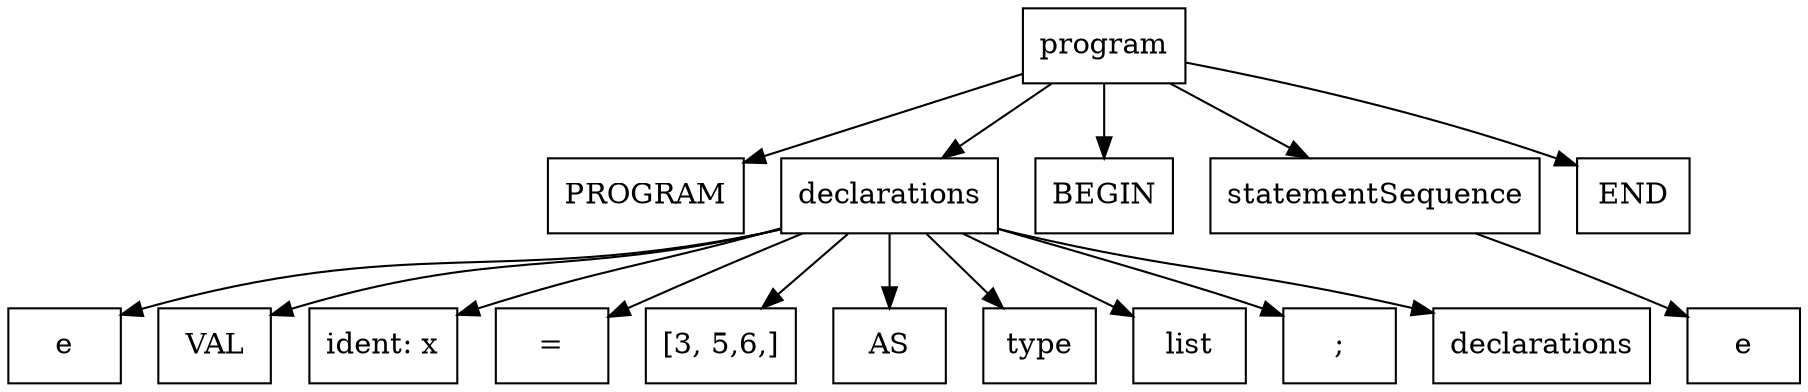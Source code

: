 digraph parseTree {
  ordering=out;
  node [shape = box, style = filled];
  n1 [label="program",fillcolor="/x11/white",shape=box]
  n2 [label="PROGRAM",fillcolor="/x11/white",shape=box]
  n1 -> n2
  n3 [label="declarations",fillcolor="/x11/white",shape=box]
  n1 -> n3
  n4 [label="e",fillcolor="/x11/white",shape=box]
  n3 -> n4
  n5 [label="VAL",fillcolor="/x11/white",shape=box]
  n3 -> n5
  n6 [label="ident: x",fillcolor="/x11/white",shape=box]
  n3 -> n6
  n7 [label="=",fillcolor="/x11/white",shape=box]
  n3 -> n7
  n8 [label="[3, 5,6,]",fillcolor="/x11/white",shape=box]
  n3 -> n8
  n9 [label="AS",fillcolor="/x11/white",shape=box]
  n3 -> n9
  n10 [label="type",fillcolor="/x11/white",shape=box]
  n3 -> n10
  n11 [label="list",fillcolor="/x11/white",shape=box]
  n3 -> n11
  n12 [label=";",fillcolor="/x11/white",shape=box]
  n3 -> n12
  n13 [label="declarations",fillcolor="/x11/white",shape=box]
  n3 -> n13
  n14 [label="BEGIN",fillcolor="/x11/white",shape=box]
  n1 -> n14
  n15 [label="statementSequence",fillcolor="/x11/white",shape=box]
  n1 -> n15
  n16 [label="e",fillcolor="/x11/white",shape=box]
  n15 -> n16
  n17 [label="END",fillcolor="/x11/white",shape=box]
  n1 -> n17
}
